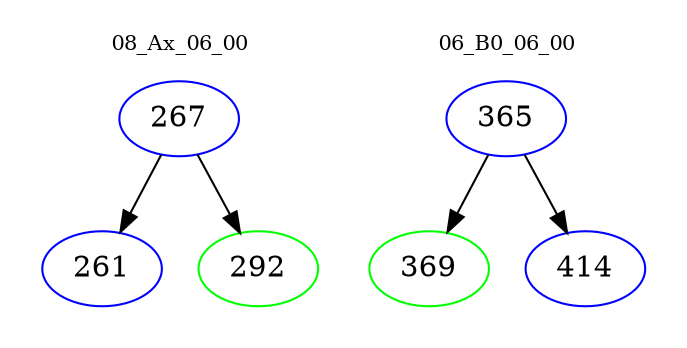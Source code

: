 digraph{
subgraph cluster_0 {
color = white
label = "08_Ax_06_00";
fontsize=10;
T0_267 [label="267", color="blue"]
T0_267 -> T0_261 [color="black"]
T0_261 [label="261", color="blue"]
T0_267 -> T0_292 [color="black"]
T0_292 [label="292", color="green"]
}
subgraph cluster_1 {
color = white
label = "06_B0_06_00";
fontsize=10;
T1_365 [label="365", color="blue"]
T1_365 -> T1_369 [color="black"]
T1_369 [label="369", color="green"]
T1_365 -> T1_414 [color="black"]
T1_414 [label="414", color="blue"]
}
}
